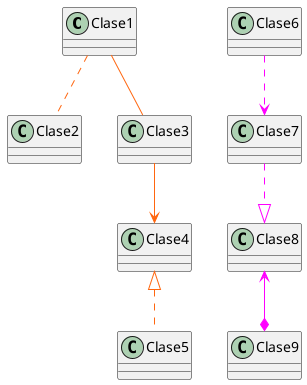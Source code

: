 @startuml diagrama7


    Clase1 .[#ff660f]. Clase2
    Clase1 -[#ff660f]- Clase3

    Clase3 -[#ff660f]-> Clase4

    Clase4 <|.[#ff660f]. Clase5

    Clase6 .[#ff00ff].> Clase7

    Clase7 .[#ff00ff].|> Clase8
    
    Clase8 <-[#ff00ff]-* Clase9

@enduml